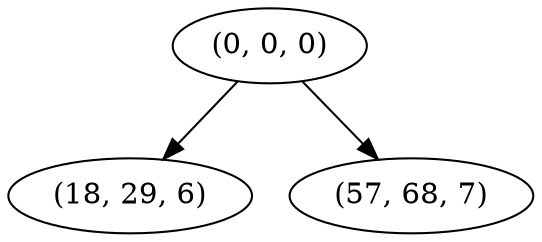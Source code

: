 digraph tree {
    "(0, 0, 0)";
    "(18, 29, 6)";
    "(57, 68, 7)";
    "(0, 0, 0)" -> "(18, 29, 6)";
    "(0, 0, 0)" -> "(57, 68, 7)";
}
